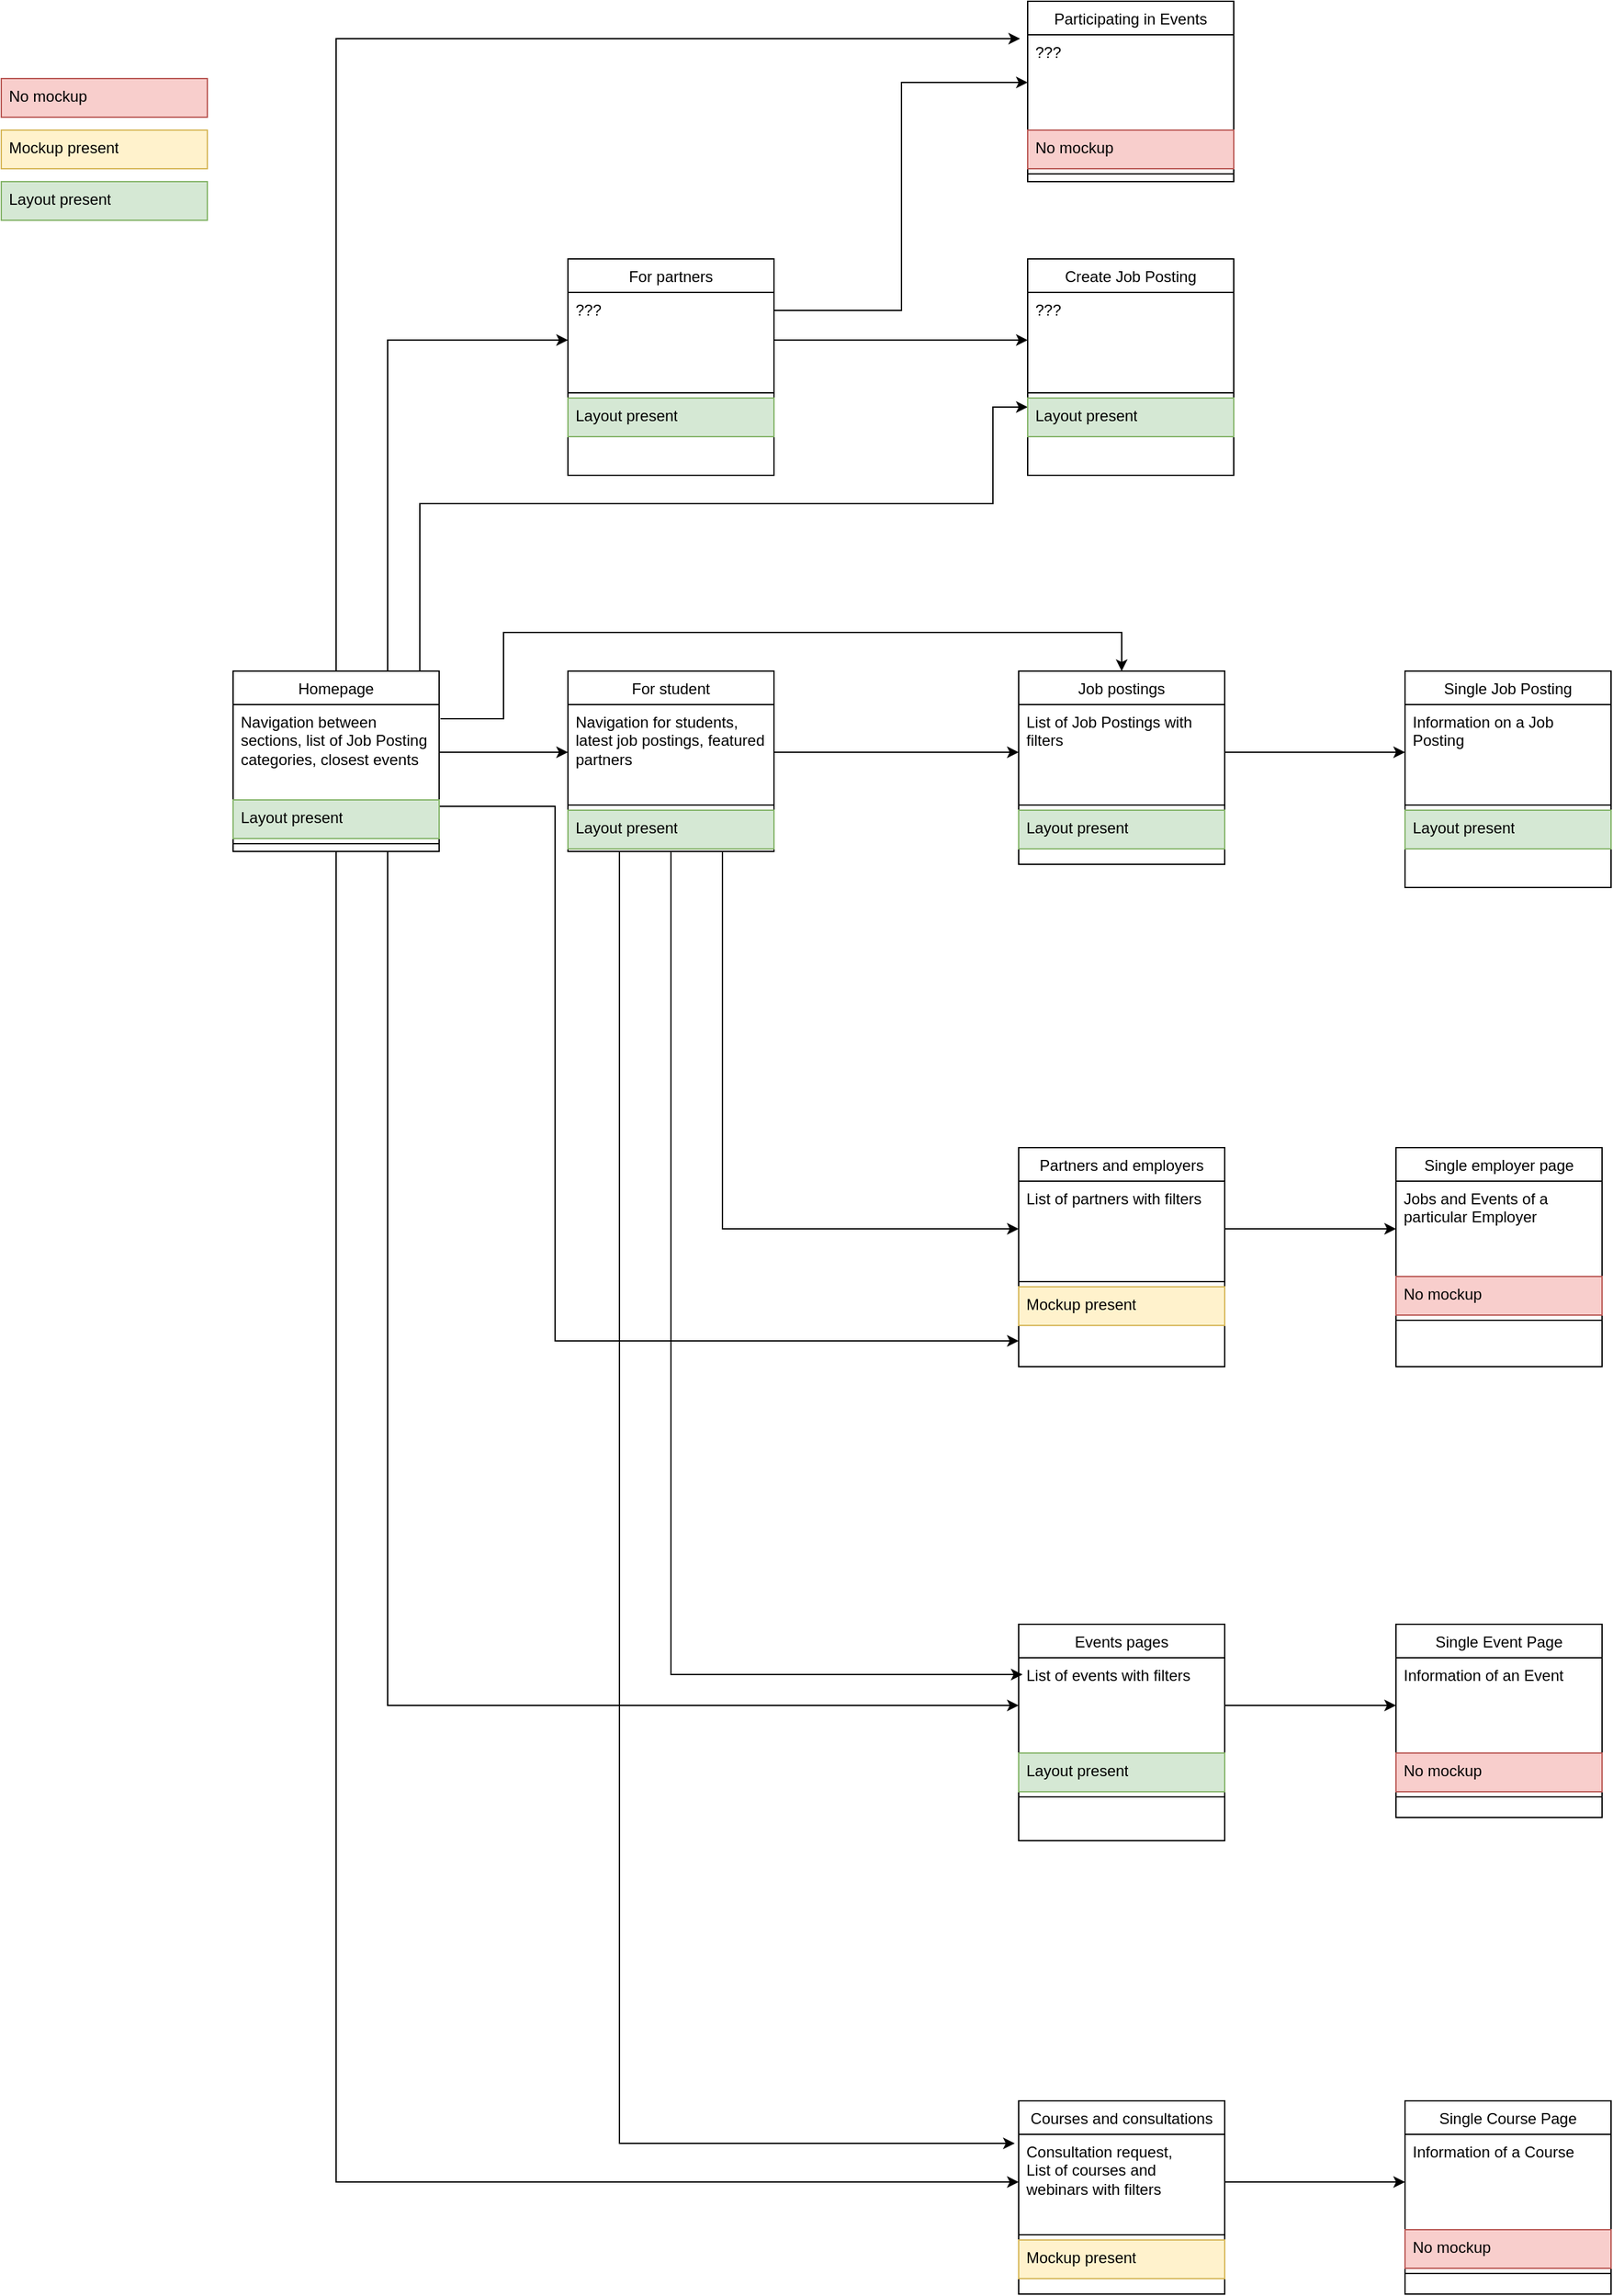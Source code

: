 <mxfile version="13.7.3" type="device"><diagram id="C5RBs43oDa-KdzZeNtuy" name="Page-1"><mxGraphModel dx="2377" dy="2191" grid="1" gridSize="10" guides="1" tooltips="1" connect="1" arrows="1" fold="1" page="1" pageScale="1" pageWidth="827" pageHeight="1169" math="0" shadow="0"><root><mxCell id="WIyWlLk6GJQsqaUBKTNV-0"/><mxCell id="WIyWlLk6GJQsqaUBKTNV-1" parent="WIyWlLk6GJQsqaUBKTNV-0"/><mxCell id="a9q9veh5GXyqMWwXUMPN-36" style="edgeStyle=orthogonalEdgeStyle;rounded=0;orthogonalLoop=1;jettySize=auto;html=1;exitX=1;exitY=0.75;exitDx=0;exitDy=0;" parent="WIyWlLk6GJQsqaUBKTNV-1" source="P-onLiya2ABfsQHSpy2j-7" edge="1"><mxGeometry relative="1" as="geometry"><mxPoint x="660" y="760" as="targetPoint"/><Array as="points"><mxPoint x="300" y="345"/><mxPoint x="300" y="760"/></Array></mxGeometry></mxCell><mxCell id="a9q9veh5GXyqMWwXUMPN-37" style="edgeStyle=orthogonalEdgeStyle;rounded=0;orthogonalLoop=1;jettySize=auto;html=1;exitX=0.75;exitY=1;exitDx=0;exitDy=0;entryX=0;entryY=0.5;entryDx=0;entryDy=0;" parent="WIyWlLk6GJQsqaUBKTNV-1" source="P-onLiya2ABfsQHSpy2j-7" target="a9q9veh5GXyqMWwXUMPN-20" edge="1"><mxGeometry relative="1" as="geometry"/></mxCell><mxCell id="a9q9veh5GXyqMWwXUMPN-38" style="edgeStyle=orthogonalEdgeStyle;rounded=0;orthogonalLoop=1;jettySize=auto;html=1;exitX=0.5;exitY=1;exitDx=0;exitDy=0;entryX=0;entryY=0.5;entryDx=0;entryDy=0;" parent="WIyWlLk6GJQsqaUBKTNV-1" source="P-onLiya2ABfsQHSpy2j-7" target="a9q9veh5GXyqMWwXUMPN-11" edge="1"><mxGeometry relative="1" as="geometry"><mxPoint x="650" y="1410" as="targetPoint"/></mxGeometry></mxCell><mxCell id="a9q9veh5GXyqMWwXUMPN-66" style="edgeStyle=orthogonalEdgeStyle;rounded=0;orthogonalLoop=1;jettySize=auto;html=1;exitX=0.75;exitY=0;exitDx=0;exitDy=0;" parent="WIyWlLk6GJQsqaUBKTNV-1" source="P-onLiya2ABfsQHSpy2j-7" target="a9q9veh5GXyqMWwXUMPN-52" edge="1"><mxGeometry relative="1" as="geometry"/></mxCell><mxCell id="a9q9veh5GXyqMWwXUMPN-67" style="edgeStyle=orthogonalEdgeStyle;rounded=0;orthogonalLoop=1;jettySize=auto;html=1;exitX=0.5;exitY=0;exitDx=0;exitDy=0;entryX=-0.037;entryY=0.041;entryDx=0;entryDy=0;entryPerimeter=0;" parent="WIyWlLk6GJQsqaUBKTNV-1" source="P-onLiya2ABfsQHSpy2j-7" target="a9q9veh5GXyqMWwXUMPN-61" edge="1"><mxGeometry relative="1" as="geometry"/></mxCell><mxCell id="a9q9veh5GXyqMWwXUMPN-68" style="edgeStyle=orthogonalEdgeStyle;rounded=0;orthogonalLoop=1;jettySize=auto;html=1;exitX=0.906;exitY=0.014;exitDx=0;exitDy=0;entryX=0;entryY=0.5;entryDx=0;entryDy=0;exitPerimeter=0;" parent="WIyWlLk6GJQsqaUBKTNV-1" source="P-onLiya2ABfsQHSpy2j-7" edge="1"><mxGeometry relative="1" as="geometry"><Array as="points"><mxPoint x="195" y="110"/><mxPoint x="640" y="110"/><mxPoint x="640" y="35"/></Array><mxPoint x="667" y="35" as="targetPoint"/></mxGeometry></mxCell><mxCell id="P-onLiya2ABfsQHSpy2j-7" value="Homepage" style="swimlane;fontStyle=0;align=center;verticalAlign=top;childLayout=stackLayout;horizontal=1;startSize=26;horizontalStack=0;resizeParent=1;resizeLast=0;collapsible=1;marginBottom=0;rounded=0;shadow=0;strokeWidth=1;" parent="WIyWlLk6GJQsqaUBKTNV-1" vertex="1"><mxGeometry x="50" y="240" width="160" height="140" as="geometry"><mxRectangle x="340" y="380" width="170" height="26" as="alternateBounds"/></mxGeometry></mxCell><mxCell id="P-onLiya2ABfsQHSpy2j-8" value="Navigation between sections, list of Job Posting categories, closest events" style="text;align=left;verticalAlign=top;spacingLeft=4;spacingRight=4;overflow=hidden;rotatable=0;points=[[0,0.5],[1,0.5]];portConstraint=eastwest;whiteSpace=wrap;" parent="P-onLiya2ABfsQHSpy2j-7" vertex="1"><mxGeometry y="26" width="160" height="74" as="geometry"/></mxCell><mxCell id="a9q9veh5GXyqMWwXUMPN-25" value="Layout present" style="text;align=left;verticalAlign=top;spacingLeft=4;spacingRight=4;overflow=hidden;rotatable=0;points=[[0,0.5],[1,0.5]];portConstraint=eastwest;whiteSpace=wrap;fillColor=#d5e8d4;strokeColor=#82b366;" parent="P-onLiya2ABfsQHSpy2j-7" vertex="1"><mxGeometry y="100" width="160" height="30" as="geometry"/></mxCell><mxCell id="P-onLiya2ABfsQHSpy2j-11" value="" style="line;html=1;strokeWidth=1;align=left;verticalAlign=middle;spacingTop=-1;spacingLeft=3;spacingRight=3;rotatable=0;labelPosition=right;points=[];portConstraint=eastwest;" parent="P-onLiya2ABfsQHSpy2j-7" vertex="1"><mxGeometry y="130" width="160" height="8" as="geometry"/></mxCell><mxCell id="a9q9veh5GXyqMWwXUMPN-39" style="edgeStyle=orthogonalEdgeStyle;rounded=0;orthogonalLoop=1;jettySize=auto;html=1;exitX=0.5;exitY=1;exitDx=0;exitDy=0;entryX=0.019;entryY=0.176;entryDx=0;entryDy=0;entryPerimeter=0;" parent="WIyWlLk6GJQsqaUBKTNV-1" source="a9q9veh5GXyqMWwXUMPN-0" target="a9q9veh5GXyqMWwXUMPN-20" edge="1"><mxGeometry relative="1" as="geometry"/></mxCell><mxCell id="a9q9veh5GXyqMWwXUMPN-41" style="edgeStyle=orthogonalEdgeStyle;rounded=0;orthogonalLoop=1;jettySize=auto;html=1;exitX=0.75;exitY=1;exitDx=0;exitDy=0;entryX=0;entryY=0.5;entryDx=0;entryDy=0;" parent="WIyWlLk6GJQsqaUBKTNV-1" source="a9q9veh5GXyqMWwXUMPN-0" target="a9q9veh5GXyqMWwXUMPN-14" edge="1"><mxGeometry relative="1" as="geometry"><mxPoint x="570" y="690" as="targetPoint"/></mxGeometry></mxCell><mxCell id="a9q9veh5GXyqMWwXUMPN-42" style="edgeStyle=orthogonalEdgeStyle;rounded=0;orthogonalLoop=1;jettySize=auto;html=1;exitX=0.25;exitY=1;exitDx=0;exitDy=0;entryX=-0.019;entryY=0.095;entryDx=0;entryDy=0;entryPerimeter=0;" parent="WIyWlLk6GJQsqaUBKTNV-1" source="a9q9veh5GXyqMWwXUMPN-0" target="a9q9veh5GXyqMWwXUMPN-11" edge="1"><mxGeometry relative="1" as="geometry"/></mxCell><mxCell id="a9q9veh5GXyqMWwXUMPN-0" value="For student" style="swimlane;fontStyle=0;align=center;verticalAlign=top;childLayout=stackLayout;horizontal=1;startSize=26;horizontalStack=0;resizeParent=1;resizeLast=0;collapsible=1;marginBottom=0;rounded=0;shadow=0;strokeWidth=1;" parent="WIyWlLk6GJQsqaUBKTNV-1" vertex="1"><mxGeometry x="310" y="240" width="160" height="140" as="geometry"><mxRectangle x="340" y="380" width="170" height="26" as="alternateBounds"/></mxGeometry></mxCell><mxCell id="a9q9veh5GXyqMWwXUMPN-1" value="Navigation for students, latest job postings, featured partners" style="text;align=left;verticalAlign=top;spacingLeft=4;spacingRight=4;overflow=hidden;rotatable=0;points=[[0,0.5],[1,0.5]];portConstraint=eastwest;whiteSpace=wrap;" parent="a9q9veh5GXyqMWwXUMPN-0" vertex="1"><mxGeometry y="26" width="160" height="74" as="geometry"/></mxCell><mxCell id="a9q9veh5GXyqMWwXUMPN-2" value="" style="line;html=1;strokeWidth=1;align=left;verticalAlign=middle;spacingTop=-1;spacingLeft=3;spacingRight=3;rotatable=0;labelPosition=right;points=[];portConstraint=eastwest;" parent="a9q9veh5GXyqMWwXUMPN-0" vertex="1"><mxGeometry y="100" width="160" height="8" as="geometry"/></mxCell><mxCell id="pzzWh3sa7N4BYJRyo6Th-2" value="Layout present" style="text;align=left;verticalAlign=top;spacingLeft=4;spacingRight=4;overflow=hidden;rotatable=0;points=[[0,0.5],[1,0.5]];portConstraint=eastwest;whiteSpace=wrap;fillColor=#d5e8d4;strokeColor=#82b366;" parent="a9q9veh5GXyqMWwXUMPN-0" vertex="1"><mxGeometry y="108" width="160" height="30" as="geometry"/></mxCell><mxCell id="a9q9veh5GXyqMWwXUMPN-3" value="Job postings" style="swimlane;fontStyle=0;align=center;verticalAlign=top;childLayout=stackLayout;horizontal=1;startSize=26;horizontalStack=0;resizeParent=1;resizeLast=0;collapsible=1;marginBottom=0;rounded=0;shadow=0;strokeWidth=1;" parent="WIyWlLk6GJQsqaUBKTNV-1" vertex="1"><mxGeometry x="660" y="240" width="160" height="150" as="geometry"><mxRectangle x="340" y="380" width="170" height="26" as="alternateBounds"/></mxGeometry></mxCell><mxCell id="a9q9veh5GXyqMWwXUMPN-4" value="List of Job Postings with filters" style="text;align=left;verticalAlign=top;spacingLeft=4;spacingRight=4;overflow=hidden;rotatable=0;points=[[0,0.5],[1,0.5]];portConstraint=eastwest;whiteSpace=wrap;" parent="a9q9veh5GXyqMWwXUMPN-3" vertex="1"><mxGeometry y="26" width="160" height="74" as="geometry"/></mxCell><mxCell id="a9q9veh5GXyqMWwXUMPN-5" value="" style="line;html=1;strokeWidth=1;align=left;verticalAlign=middle;spacingTop=-1;spacingLeft=3;spacingRight=3;rotatable=0;labelPosition=right;points=[];portConstraint=eastwest;" parent="a9q9veh5GXyqMWwXUMPN-3" vertex="1"><mxGeometry y="100" width="160" height="8" as="geometry"/></mxCell><mxCell id="pzzWh3sa7N4BYJRyo6Th-3" value="Layout present" style="text;align=left;verticalAlign=top;spacingLeft=4;spacingRight=4;overflow=hidden;rotatable=0;points=[[0,0.5],[1,0.5]];portConstraint=eastwest;whiteSpace=wrap;fillColor=#d5e8d4;strokeColor=#82b366;" parent="a9q9veh5GXyqMWwXUMPN-3" vertex="1"><mxGeometry y="108" width="160" height="30" as="geometry"/></mxCell><mxCell id="a9q9veh5GXyqMWwXUMPN-6" value="Single Job Posting" style="swimlane;fontStyle=0;align=center;verticalAlign=top;childLayout=stackLayout;horizontal=1;startSize=26;horizontalStack=0;resizeParent=1;resizeLast=0;collapsible=1;marginBottom=0;rounded=0;shadow=0;strokeWidth=1;" parent="WIyWlLk6GJQsqaUBKTNV-1" vertex="1"><mxGeometry x="960" y="240" width="160" height="168" as="geometry"><mxRectangle x="340" y="380" width="170" height="26" as="alternateBounds"/></mxGeometry></mxCell><mxCell id="a9q9veh5GXyqMWwXUMPN-7" value="Information on a Job Posting" style="text;align=left;verticalAlign=top;spacingLeft=4;spacingRight=4;overflow=hidden;rotatable=0;points=[[0,0.5],[1,0.5]];portConstraint=eastwest;whiteSpace=wrap;" parent="a9q9veh5GXyqMWwXUMPN-6" vertex="1"><mxGeometry y="26" width="160" height="74" as="geometry"/></mxCell><mxCell id="a9q9veh5GXyqMWwXUMPN-8" value="" style="line;html=1;strokeWidth=1;align=left;verticalAlign=middle;spacingTop=-1;spacingLeft=3;spacingRight=3;rotatable=0;labelPosition=right;points=[];portConstraint=eastwest;" parent="a9q9veh5GXyqMWwXUMPN-6" vertex="1"><mxGeometry y="100" width="160" height="8" as="geometry"/></mxCell><mxCell id="pzzWh3sa7N4BYJRyo6Th-4" value="Layout present" style="text;align=left;verticalAlign=top;spacingLeft=4;spacingRight=4;overflow=hidden;rotatable=0;points=[[0,0.5],[1,0.5]];portConstraint=eastwest;whiteSpace=wrap;fillColor=#d5e8d4;strokeColor=#82b366;" parent="a9q9veh5GXyqMWwXUMPN-6" vertex="1"><mxGeometry y="108" width="160" height="30" as="geometry"/></mxCell><mxCell id="a9q9veh5GXyqMWwXUMPN-13" value="Partners and employers" style="swimlane;fontStyle=0;align=center;verticalAlign=top;childLayout=stackLayout;horizontal=1;startSize=26;horizontalStack=0;resizeParent=1;resizeLast=0;collapsible=1;marginBottom=0;rounded=0;shadow=0;strokeWidth=1;" parent="WIyWlLk6GJQsqaUBKTNV-1" vertex="1"><mxGeometry x="660" y="610" width="160" height="170" as="geometry"><mxRectangle x="340" y="380" width="170" height="26" as="alternateBounds"/></mxGeometry></mxCell><mxCell id="a9q9veh5GXyqMWwXUMPN-14" value="List of partners with filters" style="text;align=left;verticalAlign=top;spacingLeft=4;spacingRight=4;overflow=hidden;rotatable=0;points=[[0,0.5],[1,0.5]];portConstraint=eastwest;whiteSpace=wrap;" parent="a9q9veh5GXyqMWwXUMPN-13" vertex="1"><mxGeometry y="26" width="160" height="74" as="geometry"/></mxCell><mxCell id="a9q9veh5GXyqMWwXUMPN-15" value="" style="line;html=1;strokeWidth=1;align=left;verticalAlign=middle;spacingTop=-1;spacingLeft=3;spacingRight=3;rotatable=0;labelPosition=right;points=[];portConstraint=eastwest;" parent="a9q9veh5GXyqMWwXUMPN-13" vertex="1"><mxGeometry y="100" width="160" height="8" as="geometry"/></mxCell><mxCell id="_T3XXMTeccu3SLnZqvUg-0" value="Mockup present" style="text;align=left;verticalAlign=top;spacingLeft=4;spacingRight=4;overflow=hidden;rotatable=0;points=[[0,0.5],[1,0.5]];portConstraint=eastwest;whiteSpace=wrap;fillColor=#fff2cc;strokeColor=#d6b656;" parent="a9q9veh5GXyqMWwXUMPN-13" vertex="1"><mxGeometry y="108" width="160" height="30" as="geometry"/></mxCell><mxCell id="a9q9veh5GXyqMWwXUMPN-16" value="Single employer page" style="swimlane;fontStyle=0;align=center;verticalAlign=top;childLayout=stackLayout;horizontal=1;startSize=26;horizontalStack=0;resizeParent=1;resizeLast=0;collapsible=1;marginBottom=0;rounded=0;shadow=0;strokeWidth=1;" parent="WIyWlLk6GJQsqaUBKTNV-1" vertex="1"><mxGeometry x="953" y="610" width="160" height="170" as="geometry"><mxRectangle x="340" y="380" width="170" height="26" as="alternateBounds"/></mxGeometry></mxCell><mxCell id="a9q9veh5GXyqMWwXUMPN-17" value="Jobs and Events of a particular Employer" style="text;align=left;verticalAlign=top;spacingLeft=4;spacingRight=4;overflow=hidden;rotatable=0;points=[[0,0.5],[1,0.5]];portConstraint=eastwest;whiteSpace=wrap;" parent="a9q9veh5GXyqMWwXUMPN-16" vertex="1"><mxGeometry y="26" width="160" height="74" as="geometry"/></mxCell><mxCell id="a9q9veh5GXyqMWwXUMPN-29" value="No mockup" style="text;align=left;verticalAlign=top;spacingLeft=4;spacingRight=4;overflow=hidden;rotatable=0;points=[[0,0.5],[1,0.5]];portConstraint=eastwest;whiteSpace=wrap;fillColor=#f8cecc;strokeColor=#b85450;" parent="a9q9veh5GXyqMWwXUMPN-16" vertex="1"><mxGeometry y="100" width="160" height="30" as="geometry"/></mxCell><mxCell id="a9q9veh5GXyqMWwXUMPN-18" value="" style="line;html=1;strokeWidth=1;align=left;verticalAlign=middle;spacingTop=-1;spacingLeft=3;spacingRight=3;rotatable=0;labelPosition=right;points=[];portConstraint=eastwest;" parent="a9q9veh5GXyqMWwXUMPN-16" vertex="1"><mxGeometry y="130" width="160" height="8" as="geometry"/></mxCell><mxCell id="a9q9veh5GXyqMWwXUMPN-19" value="Events pages" style="swimlane;fontStyle=0;align=center;verticalAlign=top;childLayout=stackLayout;horizontal=1;startSize=26;horizontalStack=0;resizeParent=1;resizeLast=0;collapsible=1;marginBottom=0;rounded=0;shadow=0;strokeWidth=1;" parent="WIyWlLk6GJQsqaUBKTNV-1" vertex="1"><mxGeometry x="660" y="980" width="160" height="168" as="geometry"><mxRectangle x="340" y="380" width="170" height="26" as="alternateBounds"/></mxGeometry></mxCell><mxCell id="a9q9veh5GXyqMWwXUMPN-20" value="List of events with filters" style="text;align=left;verticalAlign=top;spacingLeft=4;spacingRight=4;overflow=hidden;rotatable=0;points=[[0,0.5],[1,0.5]];portConstraint=eastwest;whiteSpace=wrap;" parent="a9q9veh5GXyqMWwXUMPN-19" vertex="1"><mxGeometry y="26" width="160" height="74" as="geometry"/></mxCell><mxCell id="pzzWh3sa7N4BYJRyo6Th-0" value="Layout present" style="text;align=left;verticalAlign=top;spacingLeft=4;spacingRight=4;overflow=hidden;rotatable=0;points=[[0,0.5],[1,0.5]];portConstraint=eastwest;whiteSpace=wrap;fillColor=#d5e8d4;strokeColor=#82b366;" parent="a9q9veh5GXyqMWwXUMPN-19" vertex="1"><mxGeometry y="100" width="160" height="30" as="geometry"/></mxCell><mxCell id="a9q9veh5GXyqMWwXUMPN-21" value="" style="line;html=1;strokeWidth=1;align=left;verticalAlign=middle;spacingTop=-1;spacingLeft=3;spacingRight=3;rotatable=0;labelPosition=right;points=[];portConstraint=eastwest;" parent="a9q9veh5GXyqMWwXUMPN-19" vertex="1"><mxGeometry y="130" width="160" height="8" as="geometry"/></mxCell><mxCell id="a9q9veh5GXyqMWwXUMPN-22" value="Single Event Page" style="swimlane;fontStyle=0;align=center;verticalAlign=top;childLayout=stackLayout;horizontal=1;startSize=26;horizontalStack=0;resizeParent=1;resizeLast=0;collapsible=1;marginBottom=0;rounded=0;shadow=0;strokeWidth=1;" parent="WIyWlLk6GJQsqaUBKTNV-1" vertex="1"><mxGeometry x="953" y="980" width="160" height="150" as="geometry"><mxRectangle x="340" y="380" width="170" height="26" as="alternateBounds"/></mxGeometry></mxCell><mxCell id="a9q9veh5GXyqMWwXUMPN-23" value="Information of an Event" style="text;align=left;verticalAlign=top;spacingLeft=4;spacingRight=4;overflow=hidden;rotatable=0;points=[[0,0.5],[1,0.5]];portConstraint=eastwest;whiteSpace=wrap;" parent="a9q9veh5GXyqMWwXUMPN-22" vertex="1"><mxGeometry y="26" width="160" height="74" as="geometry"/></mxCell><mxCell id="a9q9veh5GXyqMWwXUMPN-30" value="No mockup" style="text;align=left;verticalAlign=top;spacingLeft=4;spacingRight=4;overflow=hidden;rotatable=0;points=[[0,0.5],[1,0.5]];portConstraint=eastwest;whiteSpace=wrap;fillColor=#f8cecc;strokeColor=#b85450;" parent="a9q9veh5GXyqMWwXUMPN-22" vertex="1"><mxGeometry y="100" width="160" height="30" as="geometry"/></mxCell><mxCell id="a9q9veh5GXyqMWwXUMPN-24" value="" style="line;html=1;strokeWidth=1;align=left;verticalAlign=middle;spacingTop=-1;spacingLeft=3;spacingRight=3;rotatable=0;labelPosition=right;points=[];portConstraint=eastwest;" parent="a9q9veh5GXyqMWwXUMPN-22" vertex="1"><mxGeometry y="130" width="160" height="8" as="geometry"/></mxCell><mxCell id="a9q9veh5GXyqMWwXUMPN-10" value="Courses and consultations" style="swimlane;fontStyle=0;align=center;verticalAlign=top;childLayout=stackLayout;horizontal=1;startSize=26;horizontalStack=0;resizeParent=1;resizeLast=0;collapsible=1;marginBottom=0;rounded=0;shadow=0;strokeWidth=1;" parent="WIyWlLk6GJQsqaUBKTNV-1" vertex="1"><mxGeometry x="660" y="1350" width="160" height="150" as="geometry"><mxRectangle x="340" y="380" width="170" height="26" as="alternateBounds"/></mxGeometry></mxCell><mxCell id="a9q9veh5GXyqMWwXUMPN-11" value="Consultation request,&#10;List of courses and webinars with filters" style="text;align=left;verticalAlign=top;spacingLeft=4;spacingRight=4;overflow=hidden;rotatable=0;points=[[0,0.5],[1,0.5]];portConstraint=eastwest;whiteSpace=wrap;" parent="a9q9veh5GXyqMWwXUMPN-10" vertex="1"><mxGeometry y="26" width="160" height="74" as="geometry"/></mxCell><mxCell id="a9q9veh5GXyqMWwXUMPN-12" value="" style="line;html=1;strokeWidth=1;align=left;verticalAlign=middle;spacingTop=-1;spacingLeft=3;spacingRight=3;rotatable=0;labelPosition=right;points=[];portConstraint=eastwest;" parent="a9q9veh5GXyqMWwXUMPN-10" vertex="1"><mxGeometry y="100" width="160" height="8" as="geometry"/></mxCell><mxCell id="a9q9veh5GXyqMWwXUMPN-33" value="Mockup present" style="text;align=left;verticalAlign=top;spacingLeft=4;spacingRight=4;overflow=hidden;rotatable=0;points=[[0,0.5],[1,0.5]];portConstraint=eastwest;whiteSpace=wrap;fillColor=#fff2cc;strokeColor=#d6b656;" parent="a9q9veh5GXyqMWwXUMPN-10" vertex="1"><mxGeometry y="108" width="160" height="30" as="geometry"/></mxCell><mxCell id="a9q9veh5GXyqMWwXUMPN-34" style="edgeStyle=orthogonalEdgeStyle;rounded=0;orthogonalLoop=1;jettySize=auto;html=1;exitX=1;exitY=0.5;exitDx=0;exitDy=0;entryX=0;entryY=0.5;entryDx=0;entryDy=0;" parent="WIyWlLk6GJQsqaUBKTNV-1" source="P-onLiya2ABfsQHSpy2j-8" target="a9q9veh5GXyqMWwXUMPN-1" edge="1"><mxGeometry relative="1" as="geometry"/></mxCell><mxCell id="a9q9veh5GXyqMWwXUMPN-35" style="edgeStyle=orthogonalEdgeStyle;rounded=0;orthogonalLoop=1;jettySize=auto;html=1;exitX=1.006;exitY=0.149;exitDx=0;exitDy=0;entryX=0.5;entryY=0;entryDx=0;entryDy=0;exitPerimeter=0;" parent="WIyWlLk6GJQsqaUBKTNV-1" source="P-onLiya2ABfsQHSpy2j-8" target="a9q9veh5GXyqMWwXUMPN-3" edge="1"><mxGeometry relative="1" as="geometry"><Array as="points"><mxPoint x="260" y="277"/><mxPoint x="260" y="210"/><mxPoint x="740" y="210"/></Array></mxGeometry></mxCell><mxCell id="a9q9veh5GXyqMWwXUMPN-40" style="edgeStyle=orthogonalEdgeStyle;rounded=0;orthogonalLoop=1;jettySize=auto;html=1;exitX=1;exitY=0.5;exitDx=0;exitDy=0;entryX=0;entryY=0.5;entryDx=0;entryDy=0;" parent="WIyWlLk6GJQsqaUBKTNV-1" source="a9q9veh5GXyqMWwXUMPN-1" target="a9q9veh5GXyqMWwXUMPN-4" edge="1"><mxGeometry relative="1" as="geometry"/></mxCell><mxCell id="a9q9veh5GXyqMWwXUMPN-43" style="edgeStyle=orthogonalEdgeStyle;rounded=0;orthogonalLoop=1;jettySize=auto;html=1;exitX=1;exitY=0.5;exitDx=0;exitDy=0;entryX=0;entryY=0.5;entryDx=0;entryDy=0;" parent="WIyWlLk6GJQsqaUBKTNV-1" source="a9q9veh5GXyqMWwXUMPN-4" target="a9q9veh5GXyqMWwXUMPN-7" edge="1"><mxGeometry relative="1" as="geometry"/></mxCell><mxCell id="a9q9veh5GXyqMWwXUMPN-44" value="Single Course Page" style="swimlane;fontStyle=0;align=center;verticalAlign=top;childLayout=stackLayout;horizontal=1;startSize=26;horizontalStack=0;resizeParent=1;resizeLast=0;collapsible=1;marginBottom=0;rounded=0;shadow=0;strokeWidth=1;" parent="WIyWlLk6GJQsqaUBKTNV-1" vertex="1"><mxGeometry x="960" y="1350" width="160" height="150" as="geometry"><mxRectangle x="340" y="380" width="170" height="26" as="alternateBounds"/></mxGeometry></mxCell><mxCell id="a9q9veh5GXyqMWwXUMPN-45" value="Information of a Course" style="text;align=left;verticalAlign=top;spacingLeft=4;spacingRight=4;overflow=hidden;rotatable=0;points=[[0,0.5],[1,0.5]];portConstraint=eastwest;whiteSpace=wrap;" parent="a9q9veh5GXyqMWwXUMPN-44" vertex="1"><mxGeometry y="26" width="160" height="74" as="geometry"/></mxCell><mxCell id="a9q9veh5GXyqMWwXUMPN-46" value="No mockup" style="text;align=left;verticalAlign=top;spacingLeft=4;spacingRight=4;overflow=hidden;rotatable=0;points=[[0,0.5],[1,0.5]];portConstraint=eastwest;whiteSpace=wrap;fillColor=#f8cecc;strokeColor=#b85450;" parent="a9q9veh5GXyqMWwXUMPN-44" vertex="1"><mxGeometry y="100" width="160" height="30" as="geometry"/></mxCell><mxCell id="a9q9veh5GXyqMWwXUMPN-47" value="" style="line;html=1;strokeWidth=1;align=left;verticalAlign=middle;spacingTop=-1;spacingLeft=3;spacingRight=3;rotatable=0;labelPosition=right;points=[];portConstraint=eastwest;" parent="a9q9veh5GXyqMWwXUMPN-44" vertex="1"><mxGeometry y="130" width="160" height="8" as="geometry"/></mxCell><mxCell id="a9q9veh5GXyqMWwXUMPN-48" style="edgeStyle=orthogonalEdgeStyle;rounded=0;orthogonalLoop=1;jettySize=auto;html=1;exitX=1;exitY=0.5;exitDx=0;exitDy=0;entryX=0;entryY=0.5;entryDx=0;entryDy=0;" parent="WIyWlLk6GJQsqaUBKTNV-1" source="a9q9veh5GXyqMWwXUMPN-11" target="a9q9veh5GXyqMWwXUMPN-45" edge="1"><mxGeometry relative="1" as="geometry"/></mxCell><mxCell id="a9q9veh5GXyqMWwXUMPN-49" style="edgeStyle=orthogonalEdgeStyle;rounded=0;orthogonalLoop=1;jettySize=auto;html=1;exitX=1;exitY=0.5;exitDx=0;exitDy=0;entryX=0;entryY=0.5;entryDx=0;entryDy=0;" parent="WIyWlLk6GJQsqaUBKTNV-1" source="a9q9veh5GXyqMWwXUMPN-14" target="a9q9veh5GXyqMWwXUMPN-17" edge="1"><mxGeometry relative="1" as="geometry"/></mxCell><mxCell id="a9q9veh5GXyqMWwXUMPN-50" style="edgeStyle=orthogonalEdgeStyle;rounded=0;orthogonalLoop=1;jettySize=auto;html=1;exitX=1;exitY=0.5;exitDx=0;exitDy=0;" parent="WIyWlLk6GJQsqaUBKTNV-1" source="a9q9veh5GXyqMWwXUMPN-20" target="a9q9veh5GXyqMWwXUMPN-23" edge="1"><mxGeometry relative="1" as="geometry"/></mxCell><mxCell id="a9q9veh5GXyqMWwXUMPN-51" value="For partners" style="swimlane;fontStyle=0;align=center;verticalAlign=top;childLayout=stackLayout;horizontal=1;startSize=26;horizontalStack=0;resizeParent=1;resizeLast=0;collapsible=1;marginBottom=0;rounded=0;shadow=0;strokeWidth=1;" parent="WIyWlLk6GJQsqaUBKTNV-1" vertex="1"><mxGeometry x="310" y="-80" width="160" height="168" as="geometry"><mxRectangle x="340" y="380" width="170" height="26" as="alternateBounds"/></mxGeometry></mxCell><mxCell id="a9q9veh5GXyqMWwXUMPN-52" value="???" style="text;align=left;verticalAlign=top;spacingLeft=4;spacingRight=4;overflow=hidden;rotatable=0;points=[[0,0.5],[1,0.5]];portConstraint=eastwest;whiteSpace=wrap;" parent="a9q9veh5GXyqMWwXUMPN-51" vertex="1"><mxGeometry y="26" width="160" height="74" as="geometry"/></mxCell><mxCell id="a9q9veh5GXyqMWwXUMPN-54" value="" style="line;html=1;strokeWidth=1;align=left;verticalAlign=middle;spacingTop=-1;spacingLeft=3;spacingRight=3;rotatable=0;labelPosition=right;points=[];portConstraint=eastwest;" parent="a9q9veh5GXyqMWwXUMPN-51" vertex="1"><mxGeometry y="100" width="160" height="8" as="geometry"/></mxCell><mxCell id="pzzWh3sa7N4BYJRyo6Th-5" value="Layout present" style="text;align=left;verticalAlign=top;spacingLeft=4;spacingRight=4;overflow=hidden;rotatable=0;points=[[0,0.5],[1,0.5]];portConstraint=eastwest;whiteSpace=wrap;fillColor=#d5e8d4;strokeColor=#82b366;" parent="a9q9veh5GXyqMWwXUMPN-51" vertex="1"><mxGeometry y="108" width="160" height="30" as="geometry"/></mxCell><mxCell id="a9q9veh5GXyqMWwXUMPN-56" value="Create Job Posting" style="swimlane;fontStyle=0;align=center;verticalAlign=top;childLayout=stackLayout;horizontal=1;startSize=26;horizontalStack=0;resizeParent=1;resizeLast=0;collapsible=1;marginBottom=0;rounded=0;shadow=0;strokeWidth=1;" parent="WIyWlLk6GJQsqaUBKTNV-1" vertex="1"><mxGeometry x="667" y="-80" width="160" height="168" as="geometry"><mxRectangle x="340" y="380" width="170" height="26" as="alternateBounds"/></mxGeometry></mxCell><mxCell id="a9q9veh5GXyqMWwXUMPN-57" value="???" style="text;align=left;verticalAlign=top;spacingLeft=4;spacingRight=4;overflow=hidden;rotatable=0;points=[[0,0.5],[1,0.5]];portConstraint=eastwest;whiteSpace=wrap;" parent="a9q9veh5GXyqMWwXUMPN-56" vertex="1"><mxGeometry y="26" width="160" height="74" as="geometry"/></mxCell><mxCell id="a9q9veh5GXyqMWwXUMPN-59" value="" style="line;html=1;strokeWidth=1;align=left;verticalAlign=middle;spacingTop=-1;spacingLeft=3;spacingRight=3;rotatable=0;labelPosition=right;points=[];portConstraint=eastwest;" parent="a9q9veh5GXyqMWwXUMPN-56" vertex="1"><mxGeometry y="100" width="160" height="8" as="geometry"/></mxCell><mxCell id="pzzWh3sa7N4BYJRyo6Th-6" value="Layout present" style="text;align=left;verticalAlign=top;spacingLeft=4;spacingRight=4;overflow=hidden;rotatable=0;points=[[0,0.5],[1,0.5]];portConstraint=eastwest;whiteSpace=wrap;fillColor=#d5e8d4;strokeColor=#82b366;" parent="a9q9veh5GXyqMWwXUMPN-56" vertex="1"><mxGeometry y="108" width="160" height="30" as="geometry"/></mxCell><mxCell id="a9q9veh5GXyqMWwXUMPN-60" value="Participating in Events" style="swimlane;fontStyle=0;align=center;verticalAlign=top;childLayout=stackLayout;horizontal=1;startSize=26;horizontalStack=0;resizeParent=1;resizeLast=0;collapsible=1;marginBottom=0;rounded=0;shadow=0;strokeWidth=1;" parent="WIyWlLk6GJQsqaUBKTNV-1" vertex="1"><mxGeometry x="667" y="-280" width="160" height="140" as="geometry"><mxRectangle x="340" y="380" width="170" height="26" as="alternateBounds"/></mxGeometry></mxCell><mxCell id="a9q9veh5GXyqMWwXUMPN-61" value="???" style="text;align=left;verticalAlign=top;spacingLeft=4;spacingRight=4;overflow=hidden;rotatable=0;points=[[0,0.5],[1,0.5]];portConstraint=eastwest;whiteSpace=wrap;" parent="a9q9veh5GXyqMWwXUMPN-60" vertex="1"><mxGeometry y="26" width="160" height="74" as="geometry"/></mxCell><mxCell id="a9q9veh5GXyqMWwXUMPN-62" value="No mockup" style="text;align=left;verticalAlign=top;spacingLeft=4;spacingRight=4;overflow=hidden;rotatable=0;points=[[0,0.5],[1,0.5]];portConstraint=eastwest;whiteSpace=wrap;fillColor=#f8cecc;strokeColor=#b85450;" parent="a9q9veh5GXyqMWwXUMPN-60" vertex="1"><mxGeometry y="100" width="160" height="30" as="geometry"/></mxCell><mxCell id="a9q9veh5GXyqMWwXUMPN-63" value="" style="line;html=1;strokeWidth=1;align=left;verticalAlign=middle;spacingTop=-1;spacingLeft=3;spacingRight=3;rotatable=0;labelPosition=right;points=[];portConstraint=eastwest;" parent="a9q9veh5GXyqMWwXUMPN-60" vertex="1"><mxGeometry y="130" width="160" height="8" as="geometry"/></mxCell><mxCell id="a9q9veh5GXyqMWwXUMPN-64" style="edgeStyle=orthogonalEdgeStyle;rounded=0;orthogonalLoop=1;jettySize=auto;html=1;exitX=1;exitY=0.5;exitDx=0;exitDy=0;entryX=0;entryY=0.5;entryDx=0;entryDy=0;" parent="WIyWlLk6GJQsqaUBKTNV-1" source="a9q9veh5GXyqMWwXUMPN-52" target="a9q9veh5GXyqMWwXUMPN-57" edge="1"><mxGeometry relative="1" as="geometry"/></mxCell><mxCell id="a9q9veh5GXyqMWwXUMPN-65" style="edgeStyle=orthogonalEdgeStyle;rounded=0;orthogonalLoop=1;jettySize=auto;html=1;exitX=1;exitY=0.5;exitDx=0;exitDy=0;entryX=0;entryY=0.5;entryDx=0;entryDy=0;" parent="WIyWlLk6GJQsqaUBKTNV-1" source="a9q9veh5GXyqMWwXUMPN-52" target="a9q9veh5GXyqMWwXUMPN-61" edge="1"><mxGeometry relative="1" as="geometry"><Array as="points"><mxPoint x="470" y="-40"/><mxPoint x="569" y="-40"/><mxPoint x="569" y="-217"/></Array></mxGeometry></mxCell><mxCell id="a9q9veh5GXyqMWwXUMPN-70" value="No mockup" style="text;align=left;verticalAlign=top;spacingLeft=4;spacingRight=4;overflow=hidden;rotatable=0;points=[[0,0.5],[1,0.5]];portConstraint=eastwest;whiteSpace=wrap;fillColor=#f8cecc;strokeColor=#b85450;" parent="WIyWlLk6GJQsqaUBKTNV-1" vertex="1"><mxGeometry x="-130" y="-220" width="160" height="30" as="geometry"/></mxCell><mxCell id="a9q9veh5GXyqMWwXUMPN-71" value="Mockup present" style="text;align=left;verticalAlign=top;spacingLeft=4;spacingRight=4;overflow=hidden;rotatable=0;points=[[0,0.5],[1,0.5]];portConstraint=eastwest;whiteSpace=wrap;fillColor=#fff2cc;strokeColor=#d6b656;" parent="WIyWlLk6GJQsqaUBKTNV-1" vertex="1"><mxGeometry x="-130" y="-180" width="160" height="30" as="geometry"/></mxCell><mxCell id="a9q9veh5GXyqMWwXUMPN-72" value="Layout present" style="text;align=left;verticalAlign=top;spacingLeft=4;spacingRight=4;overflow=hidden;rotatable=0;points=[[0,0.5],[1,0.5]];portConstraint=eastwest;whiteSpace=wrap;fillColor=#d5e8d4;strokeColor=#82b366;" parent="WIyWlLk6GJQsqaUBKTNV-1" vertex="1"><mxGeometry x="-130" y="-140" width="160" height="30" as="geometry"/></mxCell></root></mxGraphModel></diagram></mxfile>